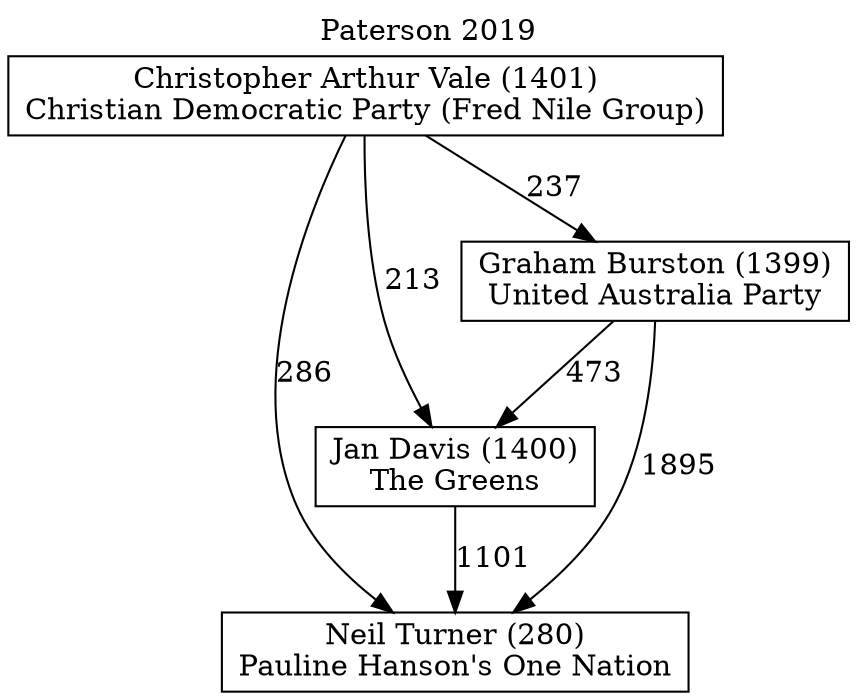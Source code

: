 // House preference flow
digraph "Neil Turner (280)_Paterson_2019" {
	graph [label="Paterson 2019" labelloc=t mclimit=10]
	node [shape=box]
	"Neil Turner (280)" [label="Neil Turner (280)
Pauline Hanson's One Nation"]
	"Jan Davis (1400)" [label="Jan Davis (1400)
The Greens"]
	"Graham Burston (1399)" [label="Graham Burston (1399)
United Australia Party"]
	"Christopher Arthur Vale (1401)" [label="Christopher Arthur Vale (1401)
Christian Democratic Party (Fred Nile Group)"]
	"Jan Davis (1400)" -> "Neil Turner (280)" [label=1101]
	"Graham Burston (1399)" -> "Jan Davis (1400)" [label=473]
	"Christopher Arthur Vale (1401)" -> "Graham Burston (1399)" [label=237]
	"Graham Burston (1399)" -> "Neil Turner (280)" [label=1895]
	"Christopher Arthur Vale (1401)" -> "Neil Turner (280)" [label=286]
	"Christopher Arthur Vale (1401)" -> "Jan Davis (1400)" [label=213]
}

